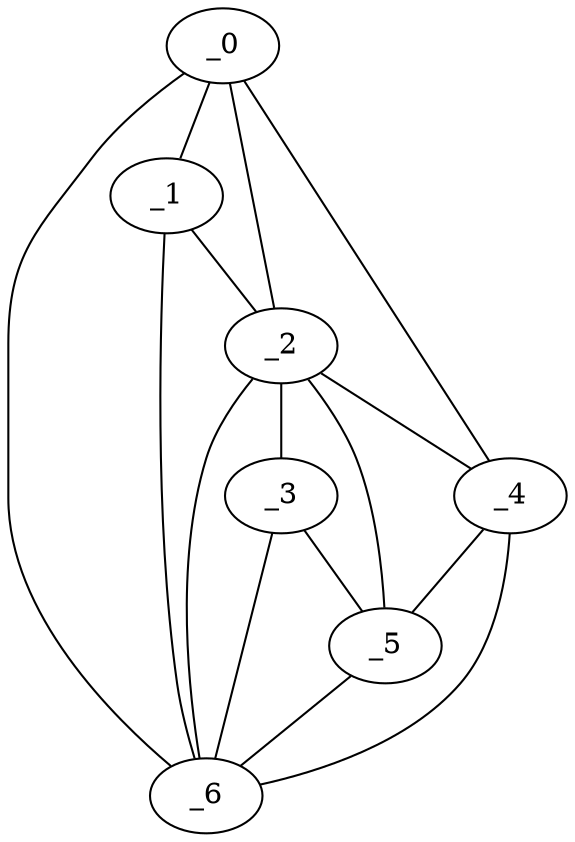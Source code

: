 graph "obj75__130.gxl" {
	_0	 [x=43,
		y=15];
	_1	 [x=69,
		y=22];
	_0 -- _1	 [valence=2];
	_2	 [x=72,
		y=31];
	_0 -- _2	 [valence=1];
	_4	 [x=83,
		y=59];
	_0 -- _4	 [valence=1];
	_6	 [x=87,
		y=22];
	_0 -- _6	 [valence=1];
	_1 -- _2	 [valence=2];
	_1 -- _6	 [valence=1];
	_3	 [x=82,
		y=41];
	_2 -- _3	 [valence=2];
	_2 -- _4	 [valence=2];
	_5	 [x=84,
		y=47];
	_2 -- _5	 [valence=1];
	_2 -- _6	 [valence=2];
	_3 -- _5	 [valence=2];
	_3 -- _6	 [valence=1];
	_4 -- _5	 [valence=1];
	_4 -- _6	 [valence=1];
	_5 -- _6	 [valence=2];
}
